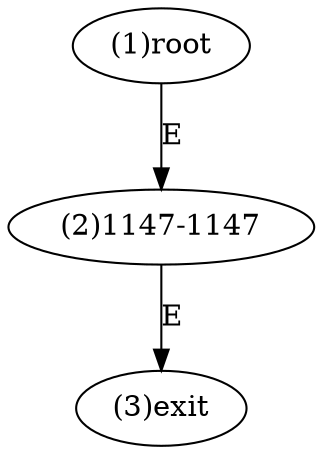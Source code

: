 digraph "" { 
1[ label="(1)root"];
2[ label="(2)1147-1147"];
3[ label="(3)exit"];
1->2[ label="E"];
2->3[ label="E"];
}